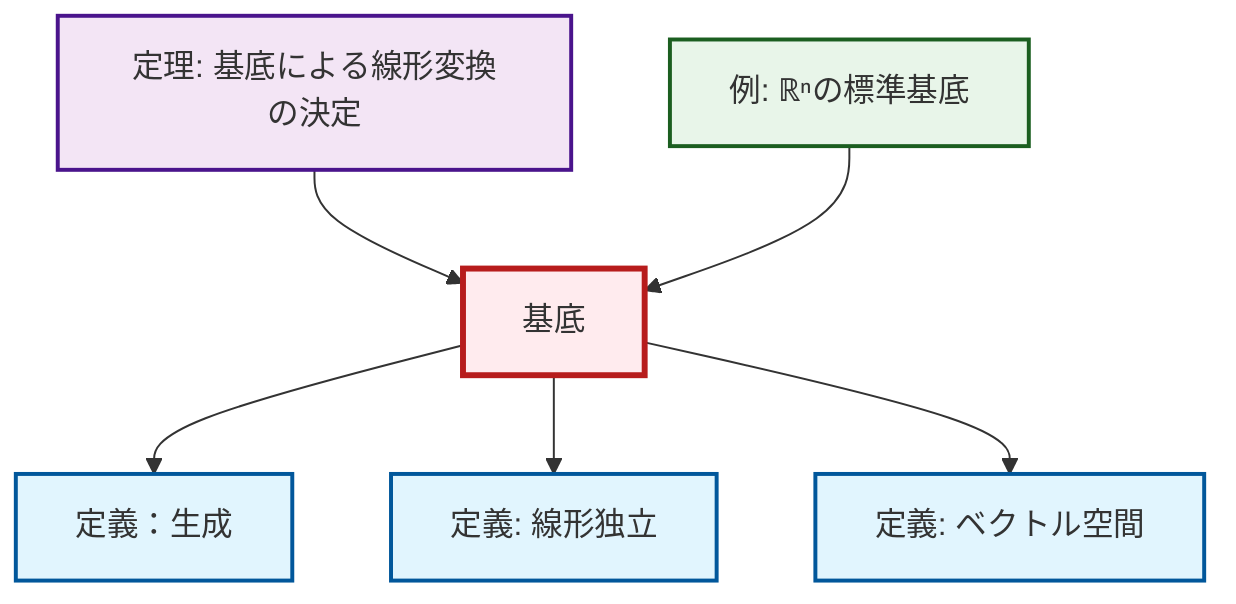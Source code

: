 graph TD
    classDef definition fill:#e1f5fe,stroke:#01579b,stroke-width:2px
    classDef theorem fill:#f3e5f5,stroke:#4a148c,stroke-width:2px
    classDef axiom fill:#fff3e0,stroke:#e65100,stroke-width:2px
    classDef example fill:#e8f5e9,stroke:#1b5e20,stroke-width:2px
    classDef current fill:#ffebee,stroke:#b71c1c,stroke-width:3px
    def-linear-independence["定義: 線形独立"]:::definition
    ex-standard-basis-rn["例: ℝⁿの標準基底"]:::example
    def-span["定義：生成"]:::definition
    thm-linear-transformation-basis["定理: 基底による線形変換の決定"]:::theorem
    def-basis["基底"]:::definition
    def-vector-space["定義: ベクトル空間"]:::definition
    thm-linear-transformation-basis --> def-basis
    def-basis --> def-span
    def-basis --> def-linear-independence
    ex-standard-basis-rn --> def-basis
    def-basis --> def-vector-space
    class def-basis current